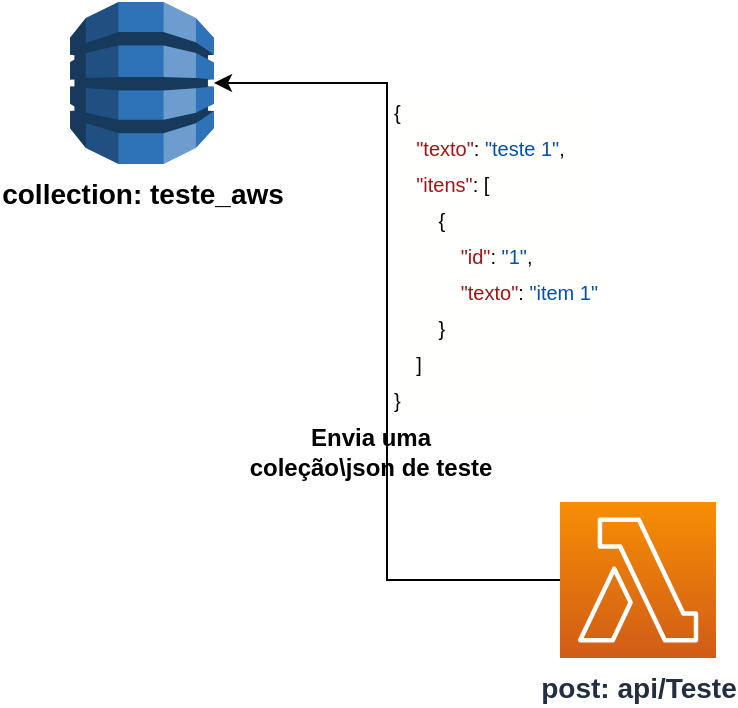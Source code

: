 <mxfile version="14.8.1" type="github">
  <diagram id="HA0yqUnL6FUzC9u8tDtn" name="aws test">
    <mxGraphModel dx="1038" dy="547" grid="1" gridSize="10" guides="1" tooltips="1" connect="1" arrows="1" fold="1" page="1" pageScale="1" pageWidth="827" pageHeight="1169" math="0" shadow="0">
      <root>
        <mxCell id="0" />
        <mxCell id="1" parent="0" />
        <mxCell id="0BDjIxXhS_XN223edxbW-5" value="&lt;div style=&quot;color: rgb(0 , 0 , 0) ; background-color: rgb(255 , 255 , 254) ; font-weight: normal ; font-size: 10px ; line-height: 18px&quot;&gt;&lt;div&gt;&lt;span style=&quot;color: #000000&quot;&gt;{&lt;/span&gt;&lt;/div&gt;&lt;div&gt;&lt;span style=&quot;color: #000000&quot;&gt;&amp;nbsp;&amp;nbsp;&amp;nbsp;&amp;nbsp;&lt;/span&gt;&lt;span style=&quot;color: #a31515&quot;&gt;&quot;texto&quot;&lt;/span&gt;&lt;span style=&quot;color: #000000&quot;&gt;:&amp;nbsp;&lt;/span&gt;&lt;span style=&quot;color: #0451a5&quot;&gt;&quot;teste&amp;nbsp;1&quot;&lt;/span&gt;&lt;span style=&quot;color: #000000&quot;&gt;,&lt;/span&gt;&lt;/div&gt;&lt;div&gt;&lt;span style=&quot;color: #000000&quot;&gt;&amp;nbsp;&amp;nbsp;&amp;nbsp;&amp;nbsp;&lt;/span&gt;&lt;span style=&quot;color: #a31515&quot;&gt;&quot;itens&quot;&lt;/span&gt;&lt;span style=&quot;color: #000000&quot;&gt;:&amp;nbsp;[&lt;/span&gt;&lt;/div&gt;&lt;div&gt;&lt;span style=&quot;color: #000000&quot;&gt;&amp;nbsp;&amp;nbsp;&amp;nbsp;&amp;nbsp;&amp;nbsp;&amp;nbsp;&amp;nbsp;&amp;nbsp;{&lt;/span&gt;&lt;/div&gt;&lt;div&gt;&lt;span style=&quot;color: #000000&quot;&gt;&amp;nbsp;&amp;nbsp;&amp;nbsp;&amp;nbsp;&amp;nbsp;&amp;nbsp;&amp;nbsp;&amp;nbsp;&amp;nbsp;&amp;nbsp;&amp;nbsp;&amp;nbsp;&lt;/span&gt;&lt;span style=&quot;color: #a31515&quot;&gt;&quot;id&quot;&lt;/span&gt;&lt;span style=&quot;color: #000000&quot;&gt;:&amp;nbsp;&lt;/span&gt;&lt;span style=&quot;color: #0451a5&quot;&gt;&quot;1&quot;&lt;/span&gt;&lt;span style=&quot;color: #000000&quot;&gt;,&lt;/span&gt;&lt;/div&gt;&lt;div&gt;&lt;span style=&quot;color: #000000&quot;&gt;&amp;nbsp;&amp;nbsp;&amp;nbsp;&amp;nbsp;&amp;nbsp;&amp;nbsp;&amp;nbsp;&amp;nbsp;&amp;nbsp;&amp;nbsp;&amp;nbsp;&amp;nbsp;&lt;/span&gt;&lt;span style=&quot;color: #a31515&quot;&gt;&quot;texto&quot;&lt;/span&gt;&lt;span style=&quot;color: #000000&quot;&gt;:&amp;nbsp;&lt;/span&gt;&lt;span style=&quot;color: #0451a5&quot;&gt;&quot;item&amp;nbsp;1&quot;&lt;/span&gt;&lt;/div&gt;&lt;div&gt;&lt;span style=&quot;color: #000000&quot;&gt;&amp;nbsp;&amp;nbsp;&amp;nbsp;&amp;nbsp;&amp;nbsp;&amp;nbsp;&amp;nbsp;&amp;nbsp;}&lt;/span&gt;&lt;/div&gt;&lt;div&gt;&lt;span style=&quot;color: #000000&quot;&gt;&amp;nbsp;&amp;nbsp;&amp;nbsp;&amp;nbsp;]&lt;/span&gt;&lt;/div&gt;&lt;div&gt;&lt;span style=&quot;color: #000000&quot;&gt;}&lt;/span&gt;&lt;/div&gt;&lt;/div&gt;" style="text;whiteSpace=wrap;html=1;" vertex="1" parent="1">
          <mxGeometry x="290" y="120" width="110" height="170" as="geometry" />
        </mxCell>
        <mxCell id="0BDjIxXhS_XN223edxbW-1" value="&lt;b&gt;&lt;font style=&quot;font-size: 14px&quot;&gt;collection: teste_aws&lt;/font&gt;&lt;/b&gt;" style="outlineConnect=0;dashed=0;verticalLabelPosition=bottom;verticalAlign=top;align=center;html=1;shape=mxgraph.aws3.dynamo_db;fillColor=#2E73B8;gradientColor=none;" vertex="1" parent="1">
          <mxGeometry x="130" y="80" width="72" height="81" as="geometry" />
        </mxCell>
        <mxCell id="0BDjIxXhS_XN223edxbW-3" style="edgeStyle=orthogonalEdgeStyle;rounded=0;orthogonalLoop=1;jettySize=auto;html=1;entryX=1;entryY=0.5;entryDx=0;entryDy=0;entryPerimeter=0;" edge="1" parent="1" source="0BDjIxXhS_XN223edxbW-2" target="0BDjIxXhS_XN223edxbW-1">
          <mxGeometry relative="1" as="geometry" />
        </mxCell>
        <mxCell id="0BDjIxXhS_XN223edxbW-2" value="&lt;b&gt;&lt;font style=&quot;font-size: 14px&quot;&gt;post: api/Teste&lt;/font&gt;&lt;/b&gt;" style="points=[[0,0,0],[0.25,0,0],[0.5,0,0],[0.75,0,0],[1,0,0],[0,1,0],[0.25,1,0],[0.5,1,0],[0.75,1,0],[1,1,0],[0,0.25,0],[0,0.5,0],[0,0.75,0],[1,0.25,0],[1,0.5,0],[1,0.75,0]];outlineConnect=0;fontColor=#232F3E;gradientColor=#F78E04;gradientDirection=north;fillColor=#D05C17;strokeColor=#ffffff;dashed=0;verticalLabelPosition=bottom;verticalAlign=top;align=center;html=1;fontSize=12;fontStyle=0;aspect=fixed;shape=mxgraph.aws4.resourceIcon;resIcon=mxgraph.aws4.lambda;" vertex="1" parent="1">
          <mxGeometry x="375" y="330" width="78" height="78" as="geometry" />
        </mxCell>
        <mxCell id="0BDjIxXhS_XN223edxbW-4" value="&lt;b&gt;Envia uma &lt;br&gt;coleção\json de teste&lt;/b&gt;" style="text;html=1;align=center;verticalAlign=middle;resizable=0;points=[];autosize=1;strokeColor=none;" vertex="1" parent="1">
          <mxGeometry x="210" y="290" width="140" height="30" as="geometry" />
        </mxCell>
      </root>
    </mxGraphModel>
  </diagram>
</mxfile>
